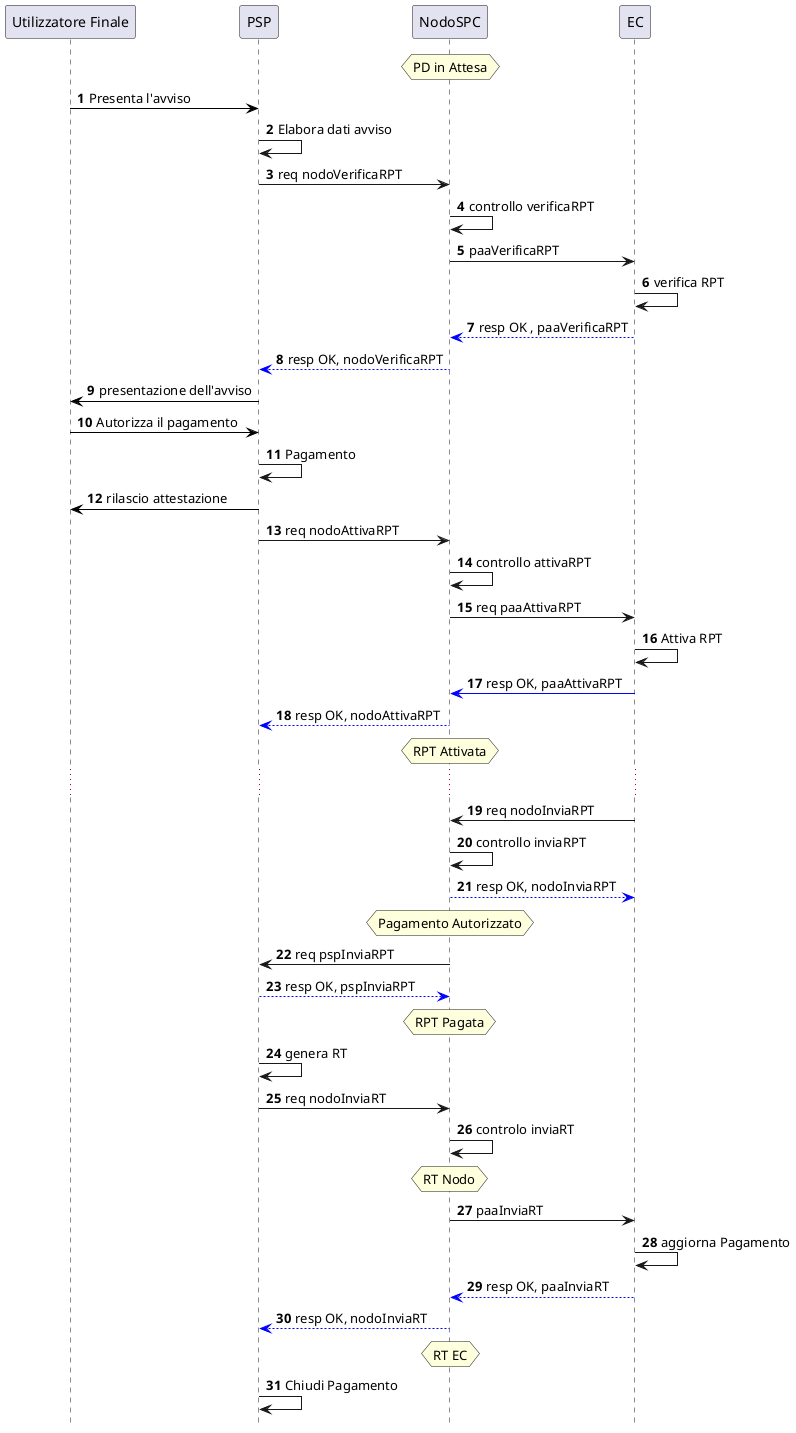 @startuml
hide footbox
autonumber 
participant Cittadino as "Utilizzatore Finale"
participant PSP
participant NodoSPC
participant EC

hnote over NodoSPC : PD in Attesa

Cittadino [#000000]-> PSP: Presenta l'avviso


PSP -> PSP: Elabora dati avviso 
PSP -> NodoSPC: req nodoVerificaRPT
NodoSPC -> NodoSPC : controllo verificaRPT


NodoSPC -> EC: paaVerificaRPT
EC -> EC : verifica RPT
EC -[#0000FF]-> NodoSPC: resp OK , paaVerificaRPT
NodoSPC -[#0000FF]-> PSP: resp OK, nodoVerificaRPT


PSP [#000000]-> Cittadino : presentazione dell'avviso



Cittadino [#000000]-> PSP : Autorizza il pagamento

PSP->PSP:  Pagamento
PSP [#black]-> Cittadino : rilascio attestazione

PSP -> NodoSPC: req nodoAttivaRPT
NodoSPC -> NodoSPC : controllo attivaRPT

NodoSPC -> EC : req paaAttivaRPT
EC -> EC : Attiva RPT
EC -[#0000FF]> NodoSPC : resp OK, paaAttivaRPT

NodoSPC -[#0000FF]-> PSP : resp OK, nodoAttivaRPT

hnote over NodoSPC : RPT Attivata
...
EC -> NodoSPC : req nodoInviaRPT
NodoSPC -> NodoSPC : controllo inviaRPT

NodoSPC -[#0000FF]-> EC : resp OK, nodoInviaRPT
hnote over NodoSPC : Pagamento Autorizzato


NodoSPC -> PSP : req pspInviaRPT
PSP -[#0000FF]-> NodoSPC : resp OK, pspInviaRPT

hnote over NodoSPC : RPT Pagata

PSP -> PSP: genera RT

PSP -> NodoSPC : req nodoInviaRT
NodoSPC -> NodoSPC : controlo inviaRT

hnote over NodoSPC : RT Nodo
NodoSPC -> EC : paaInviaRT
EC -> EC : aggiorna Pagamento
EC -[#0000FF]-> NodoSPC : resp OK, paaInviaRT
NodoSPC -[#0000FF]-> PSP : resp OK, nodoInviaRT
hnote over NodoSPC : RT EC
PSP -> PSP : Chiudi Pagamento

@enduml